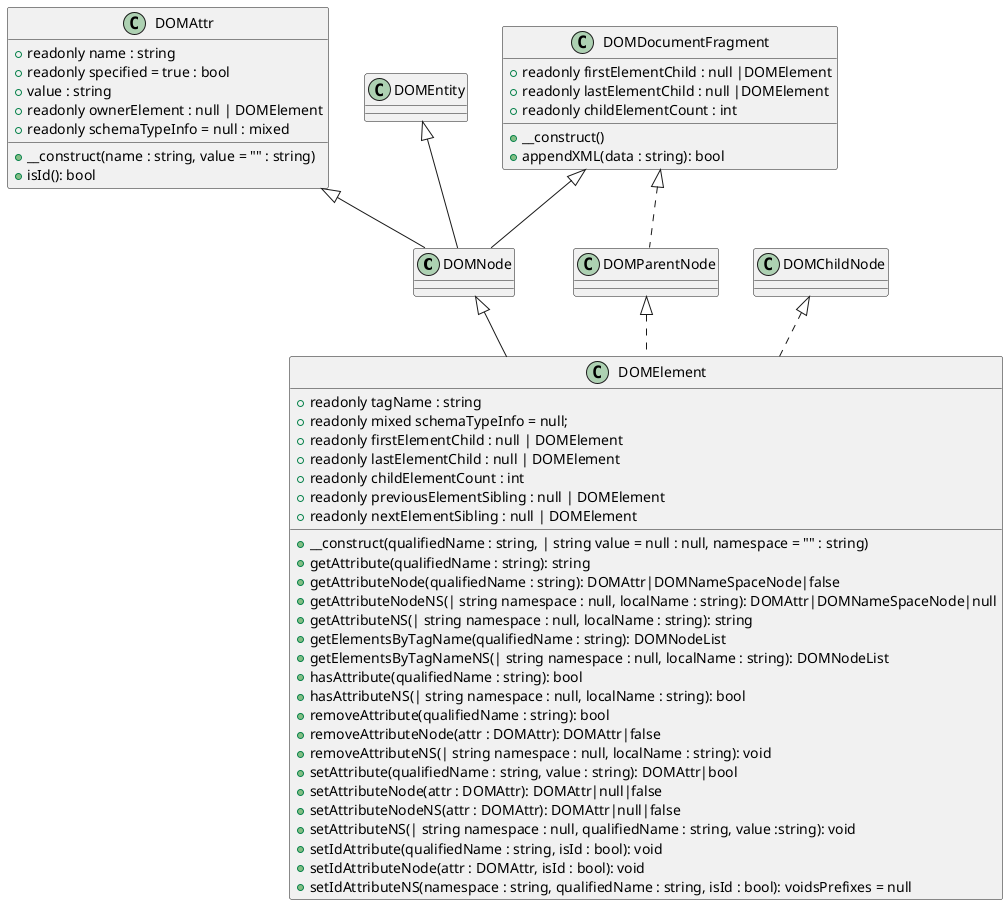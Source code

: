 @startuml
DOMNode       <|-- DOMElement
DOMParentNode <|.. DOMElement
DOMChildNode  <|.. DOMElement

class DOMElement {
  +readonly tagName : string
  +readonly mixed schemaTypeInfo = null;
  +readonly firstElementChild : null | DOMElement
  +readonly lastElementChild : null | DOMElement
  +readonly childElementCount : int
  +readonly previousElementSibling : null | DOMElement
  +readonly nextElementSibling : null | DOMElement
  +__construct(qualifiedName : string, | string value = null : null, namespace = "" : string)
  +getAttribute(qualifiedName : string): string
  +getAttributeNode(qualifiedName : string): DOMAttr|DOMNameSpaceNode|false
  +getAttributeNodeNS(| string namespace : null, localName : string): DOMAttr|DOMNameSpaceNode|null
  +getAttributeNS(| string namespace : null, localName : string): string
  +getElementsByTagName(qualifiedName : string): DOMNodeList
  +getElementsByTagNameNS(| string namespace : null, localName : string): DOMNodeList
  +hasAttribute(qualifiedName : string): bool
  +hasAttributeNS(| string namespace : null, localName : string): bool
  +removeAttribute(qualifiedName : string): bool
  +removeAttributeNode(attr : DOMAttr): DOMAttr|false
  +removeAttributeNS(| string namespace : null, localName : string): void
  +setAttribute(qualifiedName : string, value : string): DOMAttr|bool
  +setAttributeNode(attr : DOMAttr): DOMAttr|null|false
  +setAttributeNodeNS(attr : DOMAttr): DOMAttr|null|false
  +setAttributeNS(| string namespace : null, qualifiedName : string, value :string): void
  +setIdAttribute(qualifiedName : string, isId : bool): void
  +setIdAttributeNode(attr : DOMAttr, isId : bool): void
  +setIdAttributeNS(namespace : string, qualifiedName : string, isId : bool): voidsPrefixes = null
}

DOMAttr <|-- DOMNode 
class DOMAttr {
  +readonly name : string
  +readonly specified = true : bool
  +value : string
  +readonly ownerElement : null | DOMElement
  +readonly schemaTypeInfo = null : mixed
  +__construct(name : string, value = "" : string)
  +isId(): bool
}

DOMEntity <|-- DOMNode

DOMDocumentFragment <|-- DOMNode

DOMDocumentFragment <|.. DOMParentNode

class DOMDocumentFragment {
  +readonly firstElementChild : null |DOMElement
  +readonly lastElementChild : null |DOMElement
  +readonly childElementCount : int
  +__construct()
  +appendXML(data : string): bool
}
@enduml
